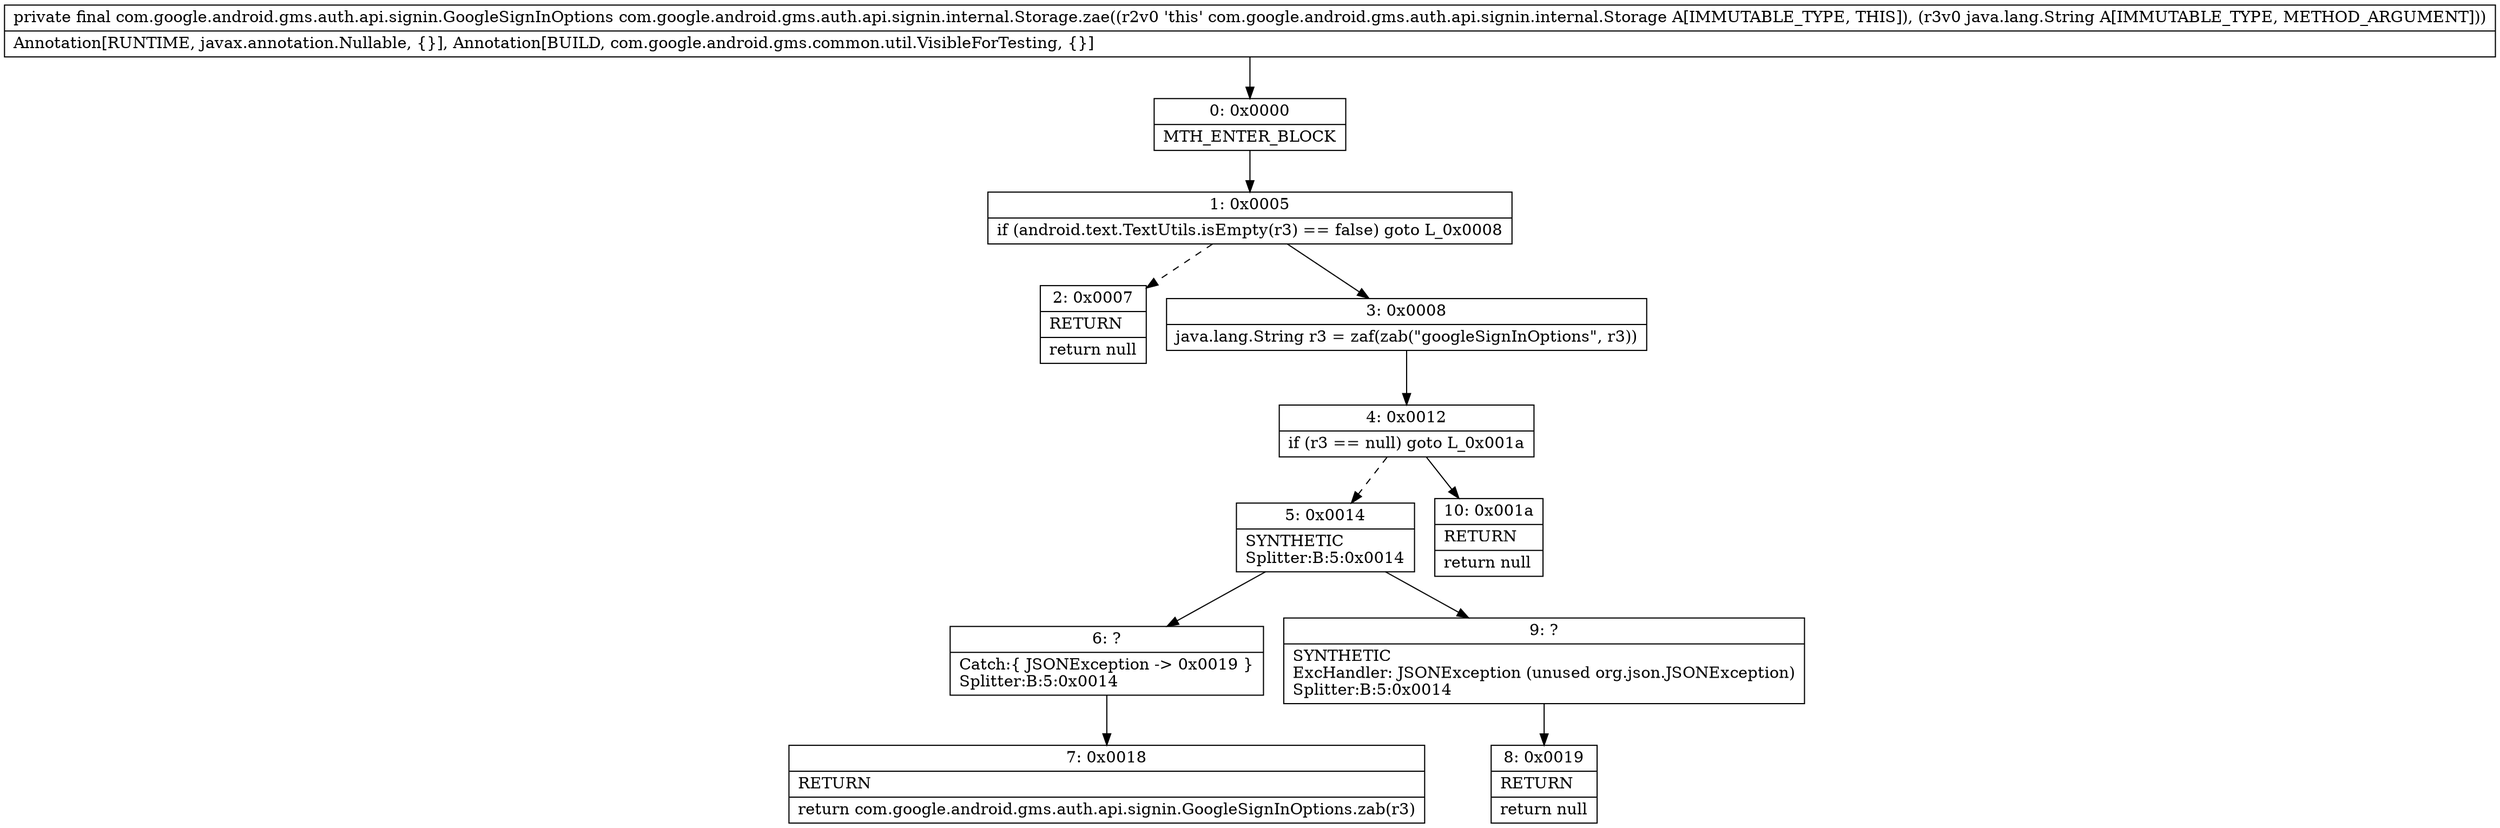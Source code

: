 digraph "CFG forcom.google.android.gms.auth.api.signin.internal.Storage.zae(Ljava\/lang\/String;)Lcom\/google\/android\/gms\/auth\/api\/signin\/GoogleSignInOptions;" {
Node_0 [shape=record,label="{0\:\ 0x0000|MTH_ENTER_BLOCK\l}"];
Node_1 [shape=record,label="{1\:\ 0x0005|if (android.text.TextUtils.isEmpty(r3) == false) goto L_0x0008\l}"];
Node_2 [shape=record,label="{2\:\ 0x0007|RETURN\l|return null\l}"];
Node_3 [shape=record,label="{3\:\ 0x0008|java.lang.String r3 = zaf(zab(\"googleSignInOptions\", r3))\l}"];
Node_4 [shape=record,label="{4\:\ 0x0012|if (r3 == null) goto L_0x001a\l}"];
Node_5 [shape=record,label="{5\:\ 0x0014|SYNTHETIC\lSplitter:B:5:0x0014\l}"];
Node_6 [shape=record,label="{6\:\ ?|Catch:\{ JSONException \-\> 0x0019 \}\lSplitter:B:5:0x0014\l}"];
Node_7 [shape=record,label="{7\:\ 0x0018|RETURN\l|return com.google.android.gms.auth.api.signin.GoogleSignInOptions.zab(r3)\l}"];
Node_8 [shape=record,label="{8\:\ 0x0019|RETURN\l|return null\l}"];
Node_9 [shape=record,label="{9\:\ ?|SYNTHETIC\lExcHandler: JSONException (unused org.json.JSONException)\lSplitter:B:5:0x0014\l}"];
Node_10 [shape=record,label="{10\:\ 0x001a|RETURN\l|return null\l}"];
MethodNode[shape=record,label="{private final com.google.android.gms.auth.api.signin.GoogleSignInOptions com.google.android.gms.auth.api.signin.internal.Storage.zae((r2v0 'this' com.google.android.gms.auth.api.signin.internal.Storage A[IMMUTABLE_TYPE, THIS]), (r3v0 java.lang.String A[IMMUTABLE_TYPE, METHOD_ARGUMENT]))  | Annotation[RUNTIME, javax.annotation.Nullable, \{\}], Annotation[BUILD, com.google.android.gms.common.util.VisibleForTesting, \{\}]\l}"];
MethodNode -> Node_0;
Node_0 -> Node_1;
Node_1 -> Node_2[style=dashed];
Node_1 -> Node_3;
Node_3 -> Node_4;
Node_4 -> Node_5[style=dashed];
Node_4 -> Node_10;
Node_5 -> Node_6;
Node_5 -> Node_9;
Node_6 -> Node_7;
Node_9 -> Node_8;
}

